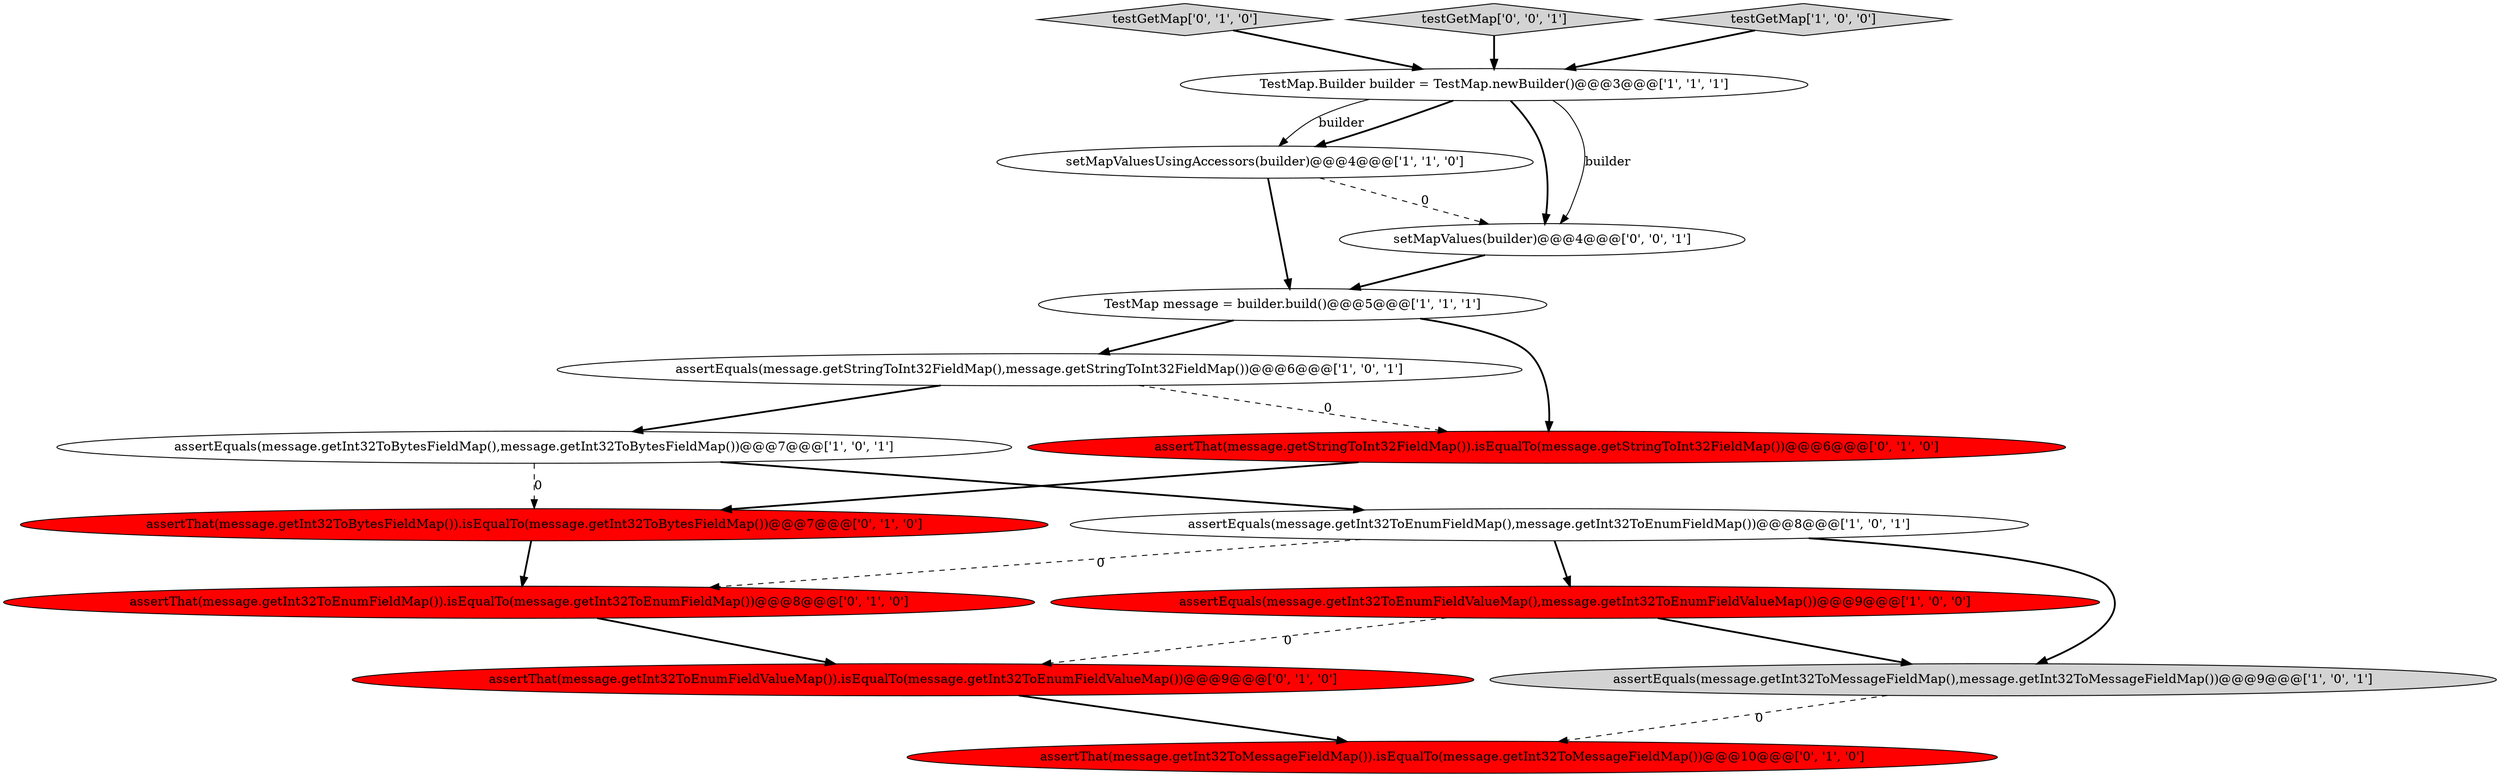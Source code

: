 digraph {
12 [style = filled, label = "assertThat(message.getStringToInt32FieldMap()).isEqualTo(message.getStringToInt32FieldMap())@@@6@@@['0', '1', '0']", fillcolor = red, shape = ellipse image = "AAA1AAABBB2BBB"];
2 [style = filled, label = "TestMap message = builder.build()@@@5@@@['1', '1', '1']", fillcolor = white, shape = ellipse image = "AAA0AAABBB1BBB"];
11 [style = filled, label = "testGetMap['0', '1', '0']", fillcolor = lightgray, shape = diamond image = "AAA0AAABBB2BBB"];
14 [style = filled, label = "assertThat(message.getInt32ToBytesFieldMap()).isEqualTo(message.getInt32ToBytesFieldMap())@@@7@@@['0', '1', '0']", fillcolor = red, shape = ellipse image = "AAA1AAABBB2BBB"];
10 [style = filled, label = "assertThat(message.getInt32ToEnumFieldMap()).isEqualTo(message.getInt32ToEnumFieldMap())@@@8@@@['0', '1', '0']", fillcolor = red, shape = ellipse image = "AAA1AAABBB2BBB"];
6 [style = filled, label = "assertEquals(message.getInt32ToMessageFieldMap(),message.getInt32ToMessageFieldMap())@@@9@@@['1', '0', '1']", fillcolor = lightgray, shape = ellipse image = "AAA0AAABBB1BBB"];
4 [style = filled, label = "assertEquals(message.getInt32ToEnumFieldValueMap(),message.getInt32ToEnumFieldValueMap())@@@9@@@['1', '0', '0']", fillcolor = red, shape = ellipse image = "AAA1AAABBB1BBB"];
13 [style = filled, label = "assertThat(message.getInt32ToMessageFieldMap()).isEqualTo(message.getInt32ToMessageFieldMap())@@@10@@@['0', '1', '0']", fillcolor = red, shape = ellipse image = "AAA1AAABBB2BBB"];
3 [style = filled, label = "TestMap.Builder builder = TestMap.newBuilder()@@@3@@@['1', '1', '1']", fillcolor = white, shape = ellipse image = "AAA0AAABBB1BBB"];
1 [style = filled, label = "assertEquals(message.getInt32ToBytesFieldMap(),message.getInt32ToBytesFieldMap())@@@7@@@['1', '0', '1']", fillcolor = white, shape = ellipse image = "AAA0AAABBB1BBB"];
5 [style = filled, label = "setMapValuesUsingAccessors(builder)@@@4@@@['1', '1', '0']", fillcolor = white, shape = ellipse image = "AAA0AAABBB1BBB"];
15 [style = filled, label = "setMapValues(builder)@@@4@@@['0', '0', '1']", fillcolor = white, shape = ellipse image = "AAA0AAABBB3BBB"];
16 [style = filled, label = "testGetMap['0', '0', '1']", fillcolor = lightgray, shape = diamond image = "AAA0AAABBB3BBB"];
7 [style = filled, label = "testGetMap['1', '0', '0']", fillcolor = lightgray, shape = diamond image = "AAA0AAABBB1BBB"];
0 [style = filled, label = "assertEquals(message.getInt32ToEnumFieldMap(),message.getInt32ToEnumFieldMap())@@@8@@@['1', '0', '1']", fillcolor = white, shape = ellipse image = "AAA0AAABBB1BBB"];
9 [style = filled, label = "assertThat(message.getInt32ToEnumFieldValueMap()).isEqualTo(message.getInt32ToEnumFieldValueMap())@@@9@@@['0', '1', '0']", fillcolor = red, shape = ellipse image = "AAA1AAABBB2BBB"];
8 [style = filled, label = "assertEquals(message.getStringToInt32FieldMap(),message.getStringToInt32FieldMap())@@@6@@@['1', '0', '1']", fillcolor = white, shape = ellipse image = "AAA0AAABBB1BBB"];
16->3 [style = bold, label=""];
15->2 [style = bold, label=""];
1->14 [style = dashed, label="0"];
4->6 [style = bold, label=""];
0->6 [style = bold, label=""];
3->15 [style = solid, label="builder"];
14->10 [style = bold, label=""];
8->12 [style = dashed, label="0"];
3->15 [style = bold, label=""];
1->0 [style = bold, label=""];
7->3 [style = bold, label=""];
2->12 [style = bold, label=""];
0->10 [style = dashed, label="0"];
8->1 [style = bold, label=""];
4->9 [style = dashed, label="0"];
5->2 [style = bold, label=""];
3->5 [style = bold, label=""];
6->13 [style = dashed, label="0"];
11->3 [style = bold, label=""];
0->4 [style = bold, label=""];
12->14 [style = bold, label=""];
10->9 [style = bold, label=""];
5->15 [style = dashed, label="0"];
3->5 [style = solid, label="builder"];
2->8 [style = bold, label=""];
9->13 [style = bold, label=""];
}
